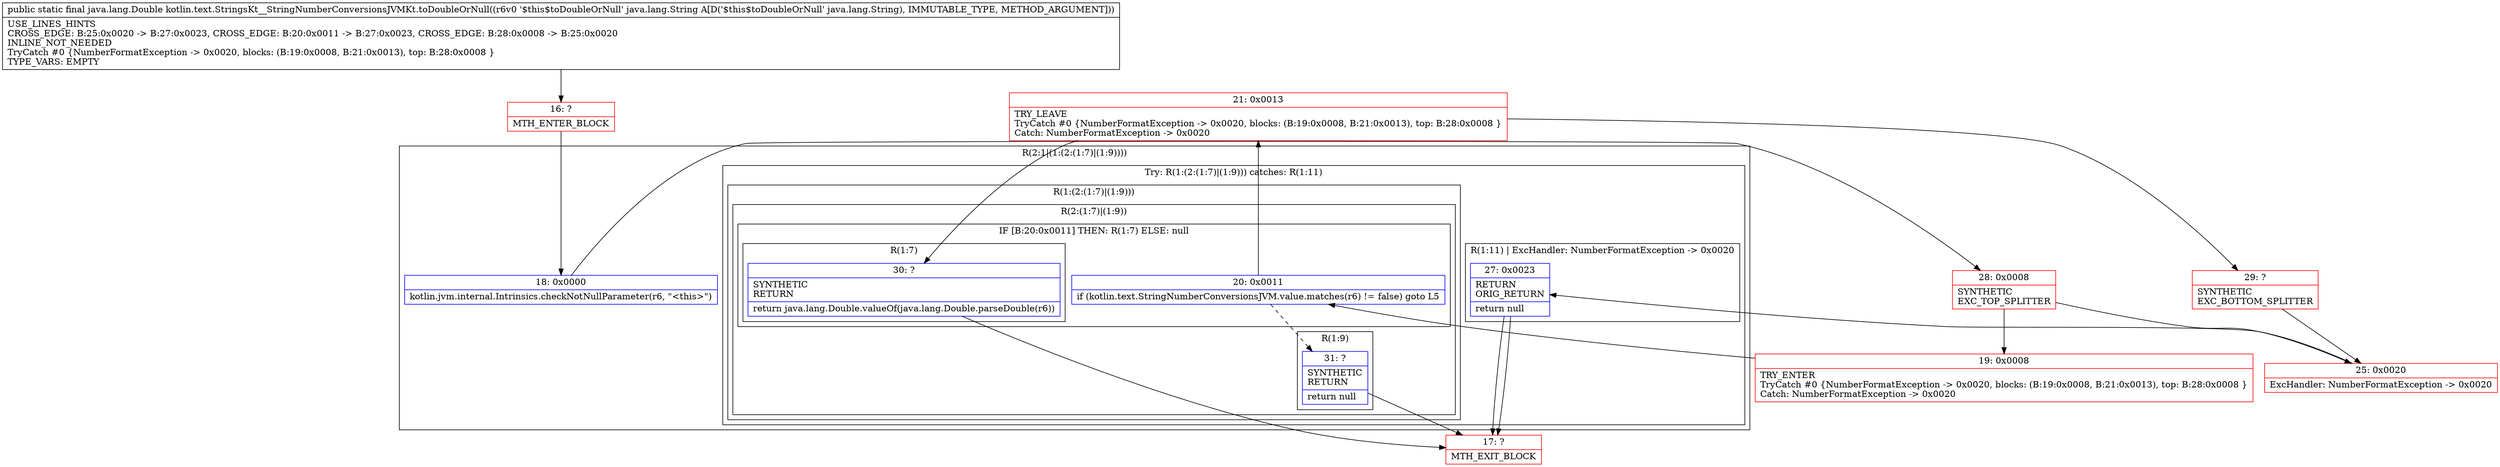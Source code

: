 digraph "CFG forkotlin.text.StringsKt__StringNumberConversionsJVMKt.toDoubleOrNull(Ljava\/lang\/String;)Ljava\/lang\/Double;" {
subgraph cluster_Region_874153473 {
label = "R(2:1|(1:(2:(1:7)|(1:9))))";
node [shape=record,color=blue];
Node_18 [shape=record,label="{18\:\ 0x0000|kotlin.jvm.internal.Intrinsics.checkNotNullParameter(r6, \"\<this\>\")\l}"];
subgraph cluster_TryCatchRegion_1275887578 {
label = "Try: R(1:(2:(1:7)|(1:9))) catches: R(1:11)";
node [shape=record,color=blue];
subgraph cluster_Region_18539102 {
label = "R(1:(2:(1:7)|(1:9)))";
node [shape=record,color=blue];
subgraph cluster_Region_446083986 {
label = "R(2:(1:7)|(1:9))";
node [shape=record,color=blue];
subgraph cluster_IfRegion_2052854863 {
label = "IF [B:20:0x0011] THEN: R(1:7) ELSE: null";
node [shape=record,color=blue];
Node_20 [shape=record,label="{20\:\ 0x0011|if (kotlin.text.StringNumberConversionsJVM.value.matches(r6) != false) goto L5\l}"];
subgraph cluster_Region_1434539633 {
label = "R(1:7)";
node [shape=record,color=blue];
Node_30 [shape=record,label="{30\:\ ?|SYNTHETIC\lRETURN\l|return java.lang.Double.valueOf(java.lang.Double.parseDouble(r6))\l}"];
}
}
subgraph cluster_Region_64968333 {
label = "R(1:9)";
node [shape=record,color=blue];
Node_31 [shape=record,label="{31\:\ ?|SYNTHETIC\lRETURN\l|return null\l}"];
}
}
}
subgraph cluster_Region_746221383 {
label = "R(1:11) | ExcHandler: NumberFormatException \-\> 0x0020\l";
node [shape=record,color=blue];
Node_27 [shape=record,label="{27\:\ 0x0023|RETURN\lORIG_RETURN\l|return null\l}"];
}
}
}
subgraph cluster_Region_746221383 {
label = "R(1:11) | ExcHandler: NumberFormatException \-\> 0x0020\l";
node [shape=record,color=blue];
Node_27 [shape=record,label="{27\:\ 0x0023|RETURN\lORIG_RETURN\l|return null\l}"];
}
Node_16 [shape=record,color=red,label="{16\:\ ?|MTH_ENTER_BLOCK\l}"];
Node_28 [shape=record,color=red,label="{28\:\ 0x0008|SYNTHETIC\lEXC_TOP_SPLITTER\l}"];
Node_19 [shape=record,color=red,label="{19\:\ 0x0008|TRY_ENTER\lTryCatch #0 \{NumberFormatException \-\> 0x0020, blocks: (B:19:0x0008, B:21:0x0013), top: B:28:0x0008 \}\lCatch: NumberFormatException \-\> 0x0020\l}"];
Node_21 [shape=record,color=red,label="{21\:\ 0x0013|TRY_LEAVE\lTryCatch #0 \{NumberFormatException \-\> 0x0020, blocks: (B:19:0x0008, B:21:0x0013), top: B:28:0x0008 \}\lCatch: NumberFormatException \-\> 0x0020\l}"];
Node_29 [shape=record,color=red,label="{29\:\ ?|SYNTHETIC\lEXC_BOTTOM_SPLITTER\l}"];
Node_17 [shape=record,color=red,label="{17\:\ ?|MTH_EXIT_BLOCK\l}"];
Node_25 [shape=record,color=red,label="{25\:\ 0x0020|ExcHandler: NumberFormatException \-\> 0x0020\l}"];
MethodNode[shape=record,label="{public static final java.lang.Double kotlin.text.StringsKt__StringNumberConversionsJVMKt.toDoubleOrNull((r6v0 '$this$toDoubleOrNull' java.lang.String A[D('$this$toDoubleOrNull' java.lang.String), IMMUTABLE_TYPE, METHOD_ARGUMENT]))  | USE_LINES_HINTS\lCROSS_EDGE: B:25:0x0020 \-\> B:27:0x0023, CROSS_EDGE: B:20:0x0011 \-\> B:27:0x0023, CROSS_EDGE: B:28:0x0008 \-\> B:25:0x0020\lINLINE_NOT_NEEDED\lTryCatch #0 \{NumberFormatException \-\> 0x0020, blocks: (B:19:0x0008, B:21:0x0013), top: B:28:0x0008 \}\lTYPE_VARS: EMPTY\l}"];
MethodNode -> Node_16;Node_18 -> Node_28;
Node_20 -> Node_21;
Node_20 -> Node_31[style=dashed];
Node_30 -> Node_17;
Node_31 -> Node_17;
Node_27 -> Node_17;
Node_27 -> Node_17;
Node_16 -> Node_18;
Node_28 -> Node_19;
Node_28 -> Node_25;
Node_19 -> Node_20;
Node_21 -> Node_29;
Node_21 -> Node_30;
Node_29 -> Node_25;
Node_25 -> Node_27;
}

